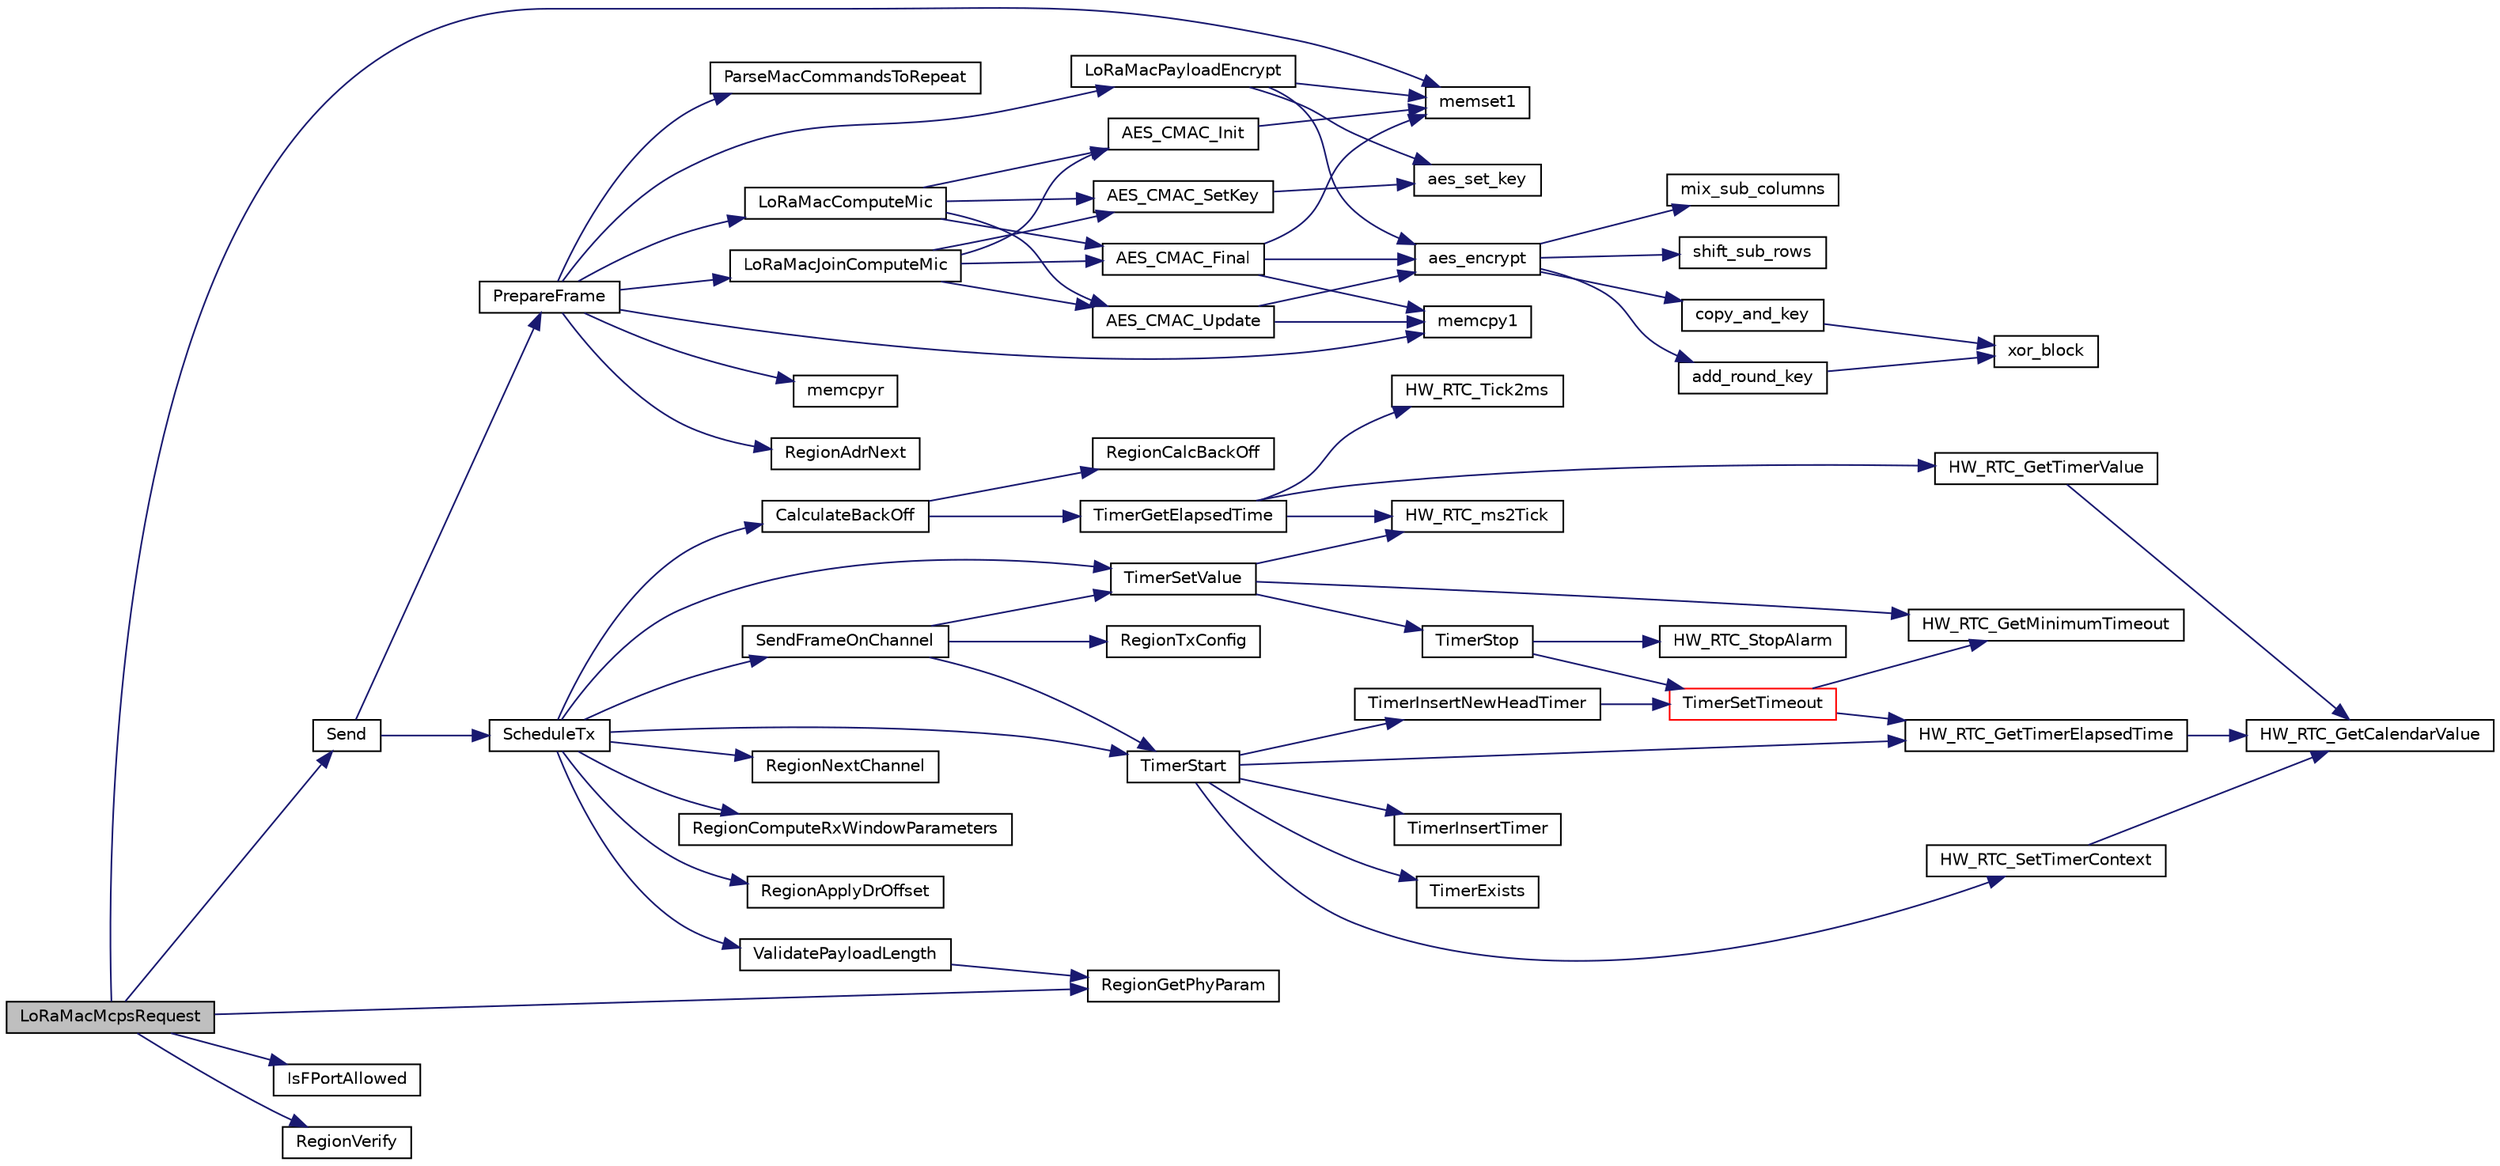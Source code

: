 digraph "LoRaMacMcpsRequest"
{
  edge [fontname="Helvetica",fontsize="10",labelfontname="Helvetica",labelfontsize="10"];
  node [fontname="Helvetica",fontsize="10",shape=record];
  rankdir="LR";
  Node91 [label="LoRaMacMcpsRequest",height=0.2,width=0.4,color="black", fillcolor="grey75", style="filled", fontcolor="black"];
  Node91 -> Node92 [color="midnightblue",fontsize="10",style="solid",fontname="Helvetica"];
  Node92 [label="memset1",height=0.2,width=0.4,color="black", fillcolor="white", style="filled",URL="$utilities_8c.html#a272ed6d691263d9762c98ed720b1fa3a",tooltip="Set size elements of dst array with value "];
  Node91 -> Node93 [color="midnightblue",fontsize="10",style="solid",fontname="Helvetica"];
  Node93 [label="IsFPortAllowed",height=0.2,width=0.4,color="black", fillcolor="white", style="filled",URL="$_lo_ra_mac_8c.html#a1450f450bbea448d9a5235f86aa367ca",tooltip="Resets MAC specific parameters to default "];
  Node91 -> Node94 [color="midnightblue",fontsize="10",style="solid",fontname="Helvetica"];
  Node94 [label="RegionGetPhyParam",height=0.2,width=0.4,color="black", fillcolor="white", style="filled",URL="$group___r_e_g_i_o_n.html#gafbd084611ba512035a6cbe7f3aa5857b",tooltip="The function gets a value of a specific phy attribute. "];
  Node91 -> Node95 [color="midnightblue",fontsize="10",style="solid",fontname="Helvetica"];
  Node95 [label="RegionVerify",height=0.2,width=0.4,color="black", fillcolor="white", style="filled",URL="$group___r_e_g_i_o_n.html#ga7c1ff626bc1131889fa8de3197a1093a",tooltip="Verifies a parameter. "];
  Node91 -> Node96 [color="midnightblue",fontsize="10",style="solid",fontname="Helvetica"];
  Node96 [label="Send",height=0.2,width=0.4,color="black", fillcolor="white", style="filled",URL="$_lo_ra_mac_8c.html#a1d5d30b5cbe0349bab89375480c377bf",tooltip="LoRaMAC layer generic send frame "];
  Node96 -> Node97 [color="midnightblue",fontsize="10",style="solid",fontname="Helvetica"];
  Node97 [label="PrepareFrame",height=0.2,width=0.4,color="black", fillcolor="white", style="filled",URL="$_lo_ra_mac_8c.html#a1c2e41a970de949b0b59a8177cb8ef29",tooltip="LoRaMAC layer frame buffer initialization "];
  Node97 -> Node98 [color="midnightblue",fontsize="10",style="solid",fontname="Helvetica"];
  Node98 [label="memcpyr",height=0.2,width=0.4,color="black", fillcolor="white", style="filled",URL="$utilities_8c.html#a0cb4146b2cc797dcabcb7b0d50c64558",tooltip="Copies size elements of src array to dst array reversing the byte order "];
  Node97 -> Node99 [color="midnightblue",fontsize="10",style="solid",fontname="Helvetica"];
  Node99 [label="LoRaMacJoinComputeMic",height=0.2,width=0.4,color="black", fillcolor="white", style="filled",URL="$group___l_o_r_a_m_a_c___c_r_y_p_t_o.html#gac9216af326316c9e7f207d4e73aed199"];
  Node99 -> Node100 [color="midnightblue",fontsize="10",style="solid",fontname="Helvetica"];
  Node100 [label="AES_CMAC_Init",height=0.2,width=0.4,color="black", fillcolor="white", style="filled",URL="$cmac_8c.html#a0344ba56e27c8029332069892af08737"];
  Node100 -> Node92 [color="midnightblue",fontsize="10",style="solid",fontname="Helvetica"];
  Node99 -> Node101 [color="midnightblue",fontsize="10",style="solid",fontname="Helvetica"];
  Node101 [label="AES_CMAC_SetKey",height=0.2,width=0.4,color="black", fillcolor="white", style="filled",URL="$cmac_8c.html#a0cbe43f8858ba5fbf5bbd5f03e362170"];
  Node101 -> Node102 [color="midnightblue",fontsize="10",style="solid",fontname="Helvetica"];
  Node102 [label="aes_set_key",height=0.2,width=0.4,color="black", fillcolor="white", style="filled",URL="$aes_8c.html#a0ffc37ee1bbb50e7147bf6e7de5d73a1"];
  Node99 -> Node103 [color="midnightblue",fontsize="10",style="solid",fontname="Helvetica"];
  Node103 [label="AES_CMAC_Update",height=0.2,width=0.4,color="black", fillcolor="white", style="filled",URL="$cmac_8c.html#ad1be03bf3df1635dd5cbf8943f4d04f6"];
  Node103 -> Node104 [color="midnightblue",fontsize="10",style="solid",fontname="Helvetica"];
  Node104 [label="memcpy1",height=0.2,width=0.4,color="black", fillcolor="white", style="filled",URL="$utilities_8c.html#abfbe672c7136122f16c9214bc4ba8d21",tooltip="Copies size elements of src array to dst array "];
  Node103 -> Node105 [color="midnightblue",fontsize="10",style="solid",fontname="Helvetica"];
  Node105 [label="aes_encrypt",height=0.2,width=0.4,color="black", fillcolor="white", style="filled",URL="$aes_8c.html#ac88fd4e9cb53f78713a8fce1a6fcffc0"];
  Node105 -> Node106 [color="midnightblue",fontsize="10",style="solid",fontname="Helvetica"];
  Node106 [label="copy_and_key",height=0.2,width=0.4,color="black", fillcolor="white", style="filled",URL="$aes_8c.html#a8166c0ad4d3789a4d2f4e83a3e5e4d97"];
  Node106 -> Node107 [color="midnightblue",fontsize="10",style="solid",fontname="Helvetica"];
  Node107 [label="xor_block",height=0.2,width=0.4,color="black", fillcolor="white", style="filled",URL="$aes_8c.html#aafcd677b2384ebb1d46cf3dec70d3707"];
  Node105 -> Node108 [color="midnightblue",fontsize="10",style="solid",fontname="Helvetica"];
  Node108 [label="mix_sub_columns",height=0.2,width=0.4,color="black", fillcolor="white", style="filled",URL="$aes_8c.html#afa9f83c53abecf3a81de7cb31ef04712"];
  Node105 -> Node109 [color="midnightblue",fontsize="10",style="solid",fontname="Helvetica"];
  Node109 [label="add_round_key",height=0.2,width=0.4,color="black", fillcolor="white", style="filled",URL="$aes_8c.html#ae1911494dc4fea7f043ff14aac0b9b6d"];
  Node109 -> Node107 [color="midnightblue",fontsize="10",style="solid",fontname="Helvetica"];
  Node105 -> Node110 [color="midnightblue",fontsize="10",style="solid",fontname="Helvetica"];
  Node110 [label="shift_sub_rows",height=0.2,width=0.4,color="black", fillcolor="white", style="filled",URL="$aes_8c.html#a7b4821df13a3c7109fe5a6d588f0f9d3"];
  Node99 -> Node111 [color="midnightblue",fontsize="10",style="solid",fontname="Helvetica"];
  Node111 [label="AES_CMAC_Final",height=0.2,width=0.4,color="black", fillcolor="white", style="filled",URL="$cmac_8c.html#a8ea4da33d50984199d8a91bc0ab86b15"];
  Node111 -> Node92 [color="midnightblue",fontsize="10",style="solid",fontname="Helvetica"];
  Node111 -> Node105 [color="midnightblue",fontsize="10",style="solid",fontname="Helvetica"];
  Node111 -> Node104 [color="midnightblue",fontsize="10",style="solid",fontname="Helvetica"];
  Node97 -> Node112 [color="midnightblue",fontsize="10",style="solid",fontname="Helvetica"];
  Node112 [label="RegionAdrNext",height=0.2,width=0.4,color="black", fillcolor="white", style="filled",URL="$group___r_e_g_i_o_n.html#ga08cac64beeadd0555460ca5e756a0792",tooltip="Calculates the next datarate to set, when ADR is on or off. "];
  Node97 -> Node104 [color="midnightblue",fontsize="10",style="solid",fontname="Helvetica"];
  Node97 -> Node113 [color="midnightblue",fontsize="10",style="solid",fontname="Helvetica"];
  Node113 [label="ParseMacCommandsToRepeat",height=0.2,width=0.4,color="black", fillcolor="white", style="filled",URL="$_lo_ra_mac_8c.html#a728bf951414ad5fdec0889f761f05962",tooltip="Parses the MAC commands which must be repeated. "];
  Node97 -> Node114 [color="midnightblue",fontsize="10",style="solid",fontname="Helvetica"];
  Node114 [label="LoRaMacPayloadEncrypt",height=0.2,width=0.4,color="black", fillcolor="white", style="filled",URL="$group___l_o_r_a_m_a_c___c_r_y_p_t_o.html#ga50339e60abea2186ca7e584b489718b1"];
  Node114 -> Node92 [color="midnightblue",fontsize="10",style="solid",fontname="Helvetica"];
  Node114 -> Node102 [color="midnightblue",fontsize="10",style="solid",fontname="Helvetica"];
  Node114 -> Node105 [color="midnightblue",fontsize="10",style="solid",fontname="Helvetica"];
  Node97 -> Node115 [color="midnightblue",fontsize="10",style="solid",fontname="Helvetica"];
  Node115 [label="LoRaMacComputeMic",height=0.2,width=0.4,color="black", fillcolor="white", style="filled",URL="$group___l_o_r_a_m_a_c___c_r_y_p_t_o.html#ga6ee265070494b83255e7fdc4dff985da",tooltip="Computes the LoRaMAC frame MIC field "];
  Node115 -> Node100 [color="midnightblue",fontsize="10",style="solid",fontname="Helvetica"];
  Node115 -> Node101 [color="midnightblue",fontsize="10",style="solid",fontname="Helvetica"];
  Node115 -> Node103 [color="midnightblue",fontsize="10",style="solid",fontname="Helvetica"];
  Node115 -> Node111 [color="midnightblue",fontsize="10",style="solid",fontname="Helvetica"];
  Node96 -> Node116 [color="midnightblue",fontsize="10",style="solid",fontname="Helvetica"];
  Node116 [label="ScheduleTx",height=0.2,width=0.4,color="black", fillcolor="white", style="filled",URL="$_lo_ra_mac_8c.html#afac9f47df560a2c63ebe868fcf531716"];
  Node116 -> Node117 [color="midnightblue",fontsize="10",style="solid",fontname="Helvetica"];
  Node117 [label="CalculateBackOff",height=0.2,width=0.4,color="black", fillcolor="white", style="filled",URL="$_lo_ra_mac_8c.html#ab13ebc898e6d4ecbb3deb43bf12e22cf"];
  Node117 -> Node118 [color="midnightblue",fontsize="10",style="solid",fontname="Helvetica"];
  Node118 [label="TimerGetElapsedTime",height=0.2,width=0.4,color="black", fillcolor="white", style="filled",URL="$time_server_8c.html#a9ca7e27f3d6474daff63f2e093a2e91e",tooltip="Return the Time elapsed since a fix moment in Time "];
  Node118 -> Node119 [color="midnightblue",fontsize="10",style="solid",fontname="Helvetica"];
  Node119 [label="HW_RTC_GetTimerValue",height=0.2,width=0.4,color="black", fillcolor="white", style="filled",URL="$group___lory_s_d_k___r_t_c___functions.html#gad0d80bf1ac3a9704f4b4b9d672f38daa",tooltip="Get the RTC timer value "];
  Node119 -> Node120 [color="midnightblue",fontsize="10",style="solid",fontname="Helvetica"];
  Node120 [label="HW_RTC_GetCalendarValue",height=0.2,width=0.4,color="black", fillcolor="white", style="filled",URL="$group___lory_s_d_k___r_t_c___functions.html#gaf81b8dc866a5c7b125355b55e3953387",tooltip="get current time from calendar in ticks "];
  Node118 -> Node121 [color="midnightblue",fontsize="10",style="solid",fontname="Helvetica"];
  Node121 [label="HW_RTC_ms2Tick",height=0.2,width=0.4,color="black", fillcolor="white", style="filled",URL="$group___lory_s_d_k___r_t_c___functions.html#gab105bfcf0c8b346a1b20b158b8f8a86e",tooltip="converts time in ms to time in ticks "];
  Node118 -> Node122 [color="midnightblue",fontsize="10",style="solid",fontname="Helvetica"];
  Node122 [label="HW_RTC_Tick2ms",height=0.2,width=0.4,color="black", fillcolor="white", style="filled",URL="$group___lory_s_d_k___r_t_c___functions.html#ga8db2858eda135777ea359e20185c8524",tooltip="converts time in ticks to time in ms "];
  Node117 -> Node123 [color="midnightblue",fontsize="10",style="solid",fontname="Helvetica"];
  Node123 [label="RegionCalcBackOff",height=0.2,width=0.4,color="black", fillcolor="white", style="filled",URL="$group___r_e_g_i_o_n.html#ga07cfd135a3e8f85e15a5424c07f71d67",tooltip="Calculates the back-off time. "];
  Node116 -> Node124 [color="midnightblue",fontsize="10",style="solid",fontname="Helvetica"];
  Node124 [label="RegionNextChannel",height=0.2,width=0.4,color="black", fillcolor="white", style="filled",URL="$group___r_e_g_i_o_n.html#ga627b895f8bdd552639820ddfcfaa698e",tooltip="Searches and set the next random available channel "];
  Node116 -> Node125 [color="midnightblue",fontsize="10",style="solid",fontname="Helvetica"];
  Node125 [label="TimerSetValue",height=0.2,width=0.4,color="black", fillcolor="white", style="filled",URL="$time_server_8c.html#ad56c30124de6deefb3e32bbee2a4ba46",tooltip="Set timer new timeout value "];
  Node125 -> Node121 [color="midnightblue",fontsize="10",style="solid",fontname="Helvetica"];
  Node125 -> Node126 [color="midnightblue",fontsize="10",style="solid",fontname="Helvetica"];
  Node126 [label="TimerStop",height=0.2,width=0.4,color="black", fillcolor="white", style="filled",URL="$time_server_8c.html#a8ae899c4e8a9abf49d825d6959aa6bcb",tooltip="Stops and removes the timer object from the list of timer events "];
  Node126 -> Node127 [color="midnightblue",fontsize="10",style="solid",fontname="Helvetica"];
  Node127 [label="TimerSetTimeout",height=0.2,width=0.4,color="red", fillcolor="white", style="filled",URL="$time_server_8c.html#af90925c5246bd6bbc2863d08d4cca3a9",tooltip="Sets a timeout with the duration \"timestamp\" "];
  Node127 -> Node128 [color="midnightblue",fontsize="10",style="solid",fontname="Helvetica"];
  Node128 [label="HW_RTC_GetMinimumTimeout",height=0.2,width=0.4,color="black", fillcolor="white", style="filled",URL="$group___lory_s_d_k___r_t_c___functions.html#ga254f9e5c17daff978fef15be01021c51",tooltip="Return the minimum timeout the RTC is able to handle "];
  Node127 -> Node129 [color="midnightblue",fontsize="10",style="solid",fontname="Helvetica"];
  Node129 [label="HW_RTC_GetTimerElapsedTime",height=0.2,width=0.4,color="black", fillcolor="white", style="filled",URL="$group___lory_s_d_k___r_t_c___functions.html#ga7961116aa831950b62a413ecbbcfb02a",tooltip="Get the RTC timer elapsed time since the last Reference was set "];
  Node129 -> Node120 [color="midnightblue",fontsize="10",style="solid",fontname="Helvetica"];
  Node126 -> Node134 [color="midnightblue",fontsize="10",style="solid",fontname="Helvetica"];
  Node134 [label="HW_RTC_StopAlarm",height=0.2,width=0.4,color="black", fillcolor="white", style="filled",URL="$group___lory_s_d_k___r_t_c___functions.html#ga227be06e4dc1332d46ff12519db183b5",tooltip="Stop the Alarm "];
  Node125 -> Node128 [color="midnightblue",fontsize="10",style="solid",fontname="Helvetica"];
  Node116 -> Node135 [color="midnightblue",fontsize="10",style="solid",fontname="Helvetica"];
  Node135 [label="TimerStart",height=0.2,width=0.4,color="black", fillcolor="white", style="filled",URL="$time_server_8c.html#acd2c1f05aa1976f3bbedd389c8710a78",tooltip="Starts and adds the timer object to the list of timer events "];
  Node135 -> Node136 [color="midnightblue",fontsize="10",style="solid",fontname="Helvetica"];
  Node136 [label="TimerExists",height=0.2,width=0.4,color="black", fillcolor="white", style="filled",URL="$time_server_8c.html#a496e7edd41e6441d879e27d0043444f5",tooltip="Check if the Object to be added is not already in the list "];
  Node135 -> Node137 [color="midnightblue",fontsize="10",style="solid",fontname="Helvetica"];
  Node137 [label="HW_RTC_SetTimerContext",height=0.2,width=0.4,color="black", fillcolor="white", style="filled",URL="$group___lory_s_d_k___r_t_c___functions.html#gad0a54228cfe8473d90b901ebd76de1d5",tooltip="Set the RTC timer Reference "];
  Node137 -> Node120 [color="midnightblue",fontsize="10",style="solid",fontname="Helvetica"];
  Node135 -> Node138 [color="midnightblue",fontsize="10",style="solid",fontname="Helvetica"];
  Node138 [label="TimerInsertNewHeadTimer",height=0.2,width=0.4,color="black", fillcolor="white", style="filled",URL="$time_server_8c.html#abeff03f3b0a3356be8c833bb93d24458",tooltip="Adds or replace the head timer of the list. "];
  Node138 -> Node127 [color="midnightblue",fontsize="10",style="solid",fontname="Helvetica"];
  Node135 -> Node129 [color="midnightblue",fontsize="10",style="solid",fontname="Helvetica"];
  Node135 -> Node139 [color="midnightblue",fontsize="10",style="solid",fontname="Helvetica"];
  Node139 [label="TimerInsertTimer",height=0.2,width=0.4,color="black", fillcolor="white", style="filled",URL="$time_server_8c.html#a0901cb54acad3ea19d052c0d00d547e3",tooltip="Adds a timer to the list. "];
  Node116 -> Node140 [color="midnightblue",fontsize="10",style="solid",fontname="Helvetica"];
  Node140 [label="RegionComputeRxWindowParameters",height=0.2,width=0.4,color="black", fillcolor="white", style="filled",URL="$group___r_e_g_i_o_n.html#gabd3eb4e7db9b7987fabb9568f733a2b9"];
  Node116 -> Node141 [color="midnightblue",fontsize="10",style="solid",fontname="Helvetica"];
  Node141 [label="RegionApplyDrOffset",height=0.2,width=0.4,color="black", fillcolor="white", style="filled",URL="$group___r_e_g_i_o_n.html#gab62221e1ca566a89f4b450b30bfb95a7",tooltip="Computes new datarate according to the given offset "];
  Node116 -> Node142 [color="midnightblue",fontsize="10",style="solid",fontname="Helvetica"];
  Node142 [label="ValidatePayloadLength",height=0.2,width=0.4,color="black", fillcolor="white", style="filled",URL="$_lo_ra_mac_8c.html#ab496fc8c52b4322c7735a8a38c815c89",tooltip="Validates if the payload fits into the frame, taking the datarate into account. "];
  Node142 -> Node94 [color="midnightblue",fontsize="10",style="solid",fontname="Helvetica"];
  Node116 -> Node143 [color="midnightblue",fontsize="10",style="solid",fontname="Helvetica"];
  Node143 [label="SendFrameOnChannel",height=0.2,width=0.4,color="black", fillcolor="white", style="filled",URL="$_lo_ra_mac_8c.html#a2a974677f0401e2575148082667331de",tooltip="LoRaMAC layer prepared frame buffer transmission with channel specification "];
  Node143 -> Node144 [color="midnightblue",fontsize="10",style="solid",fontname="Helvetica"];
  Node144 [label="RegionTxConfig",height=0.2,width=0.4,color="black", fillcolor="white", style="filled",URL="$group___r_e_g_i_o_n.html#ga9a4b01301e0f6f6880dc6a651c062ad0",tooltip="TX configuration. "];
  Node143 -> Node125 [color="midnightblue",fontsize="10",style="solid",fontname="Helvetica"];
  Node143 -> Node135 [color="midnightblue",fontsize="10",style="solid",fontname="Helvetica"];
}
